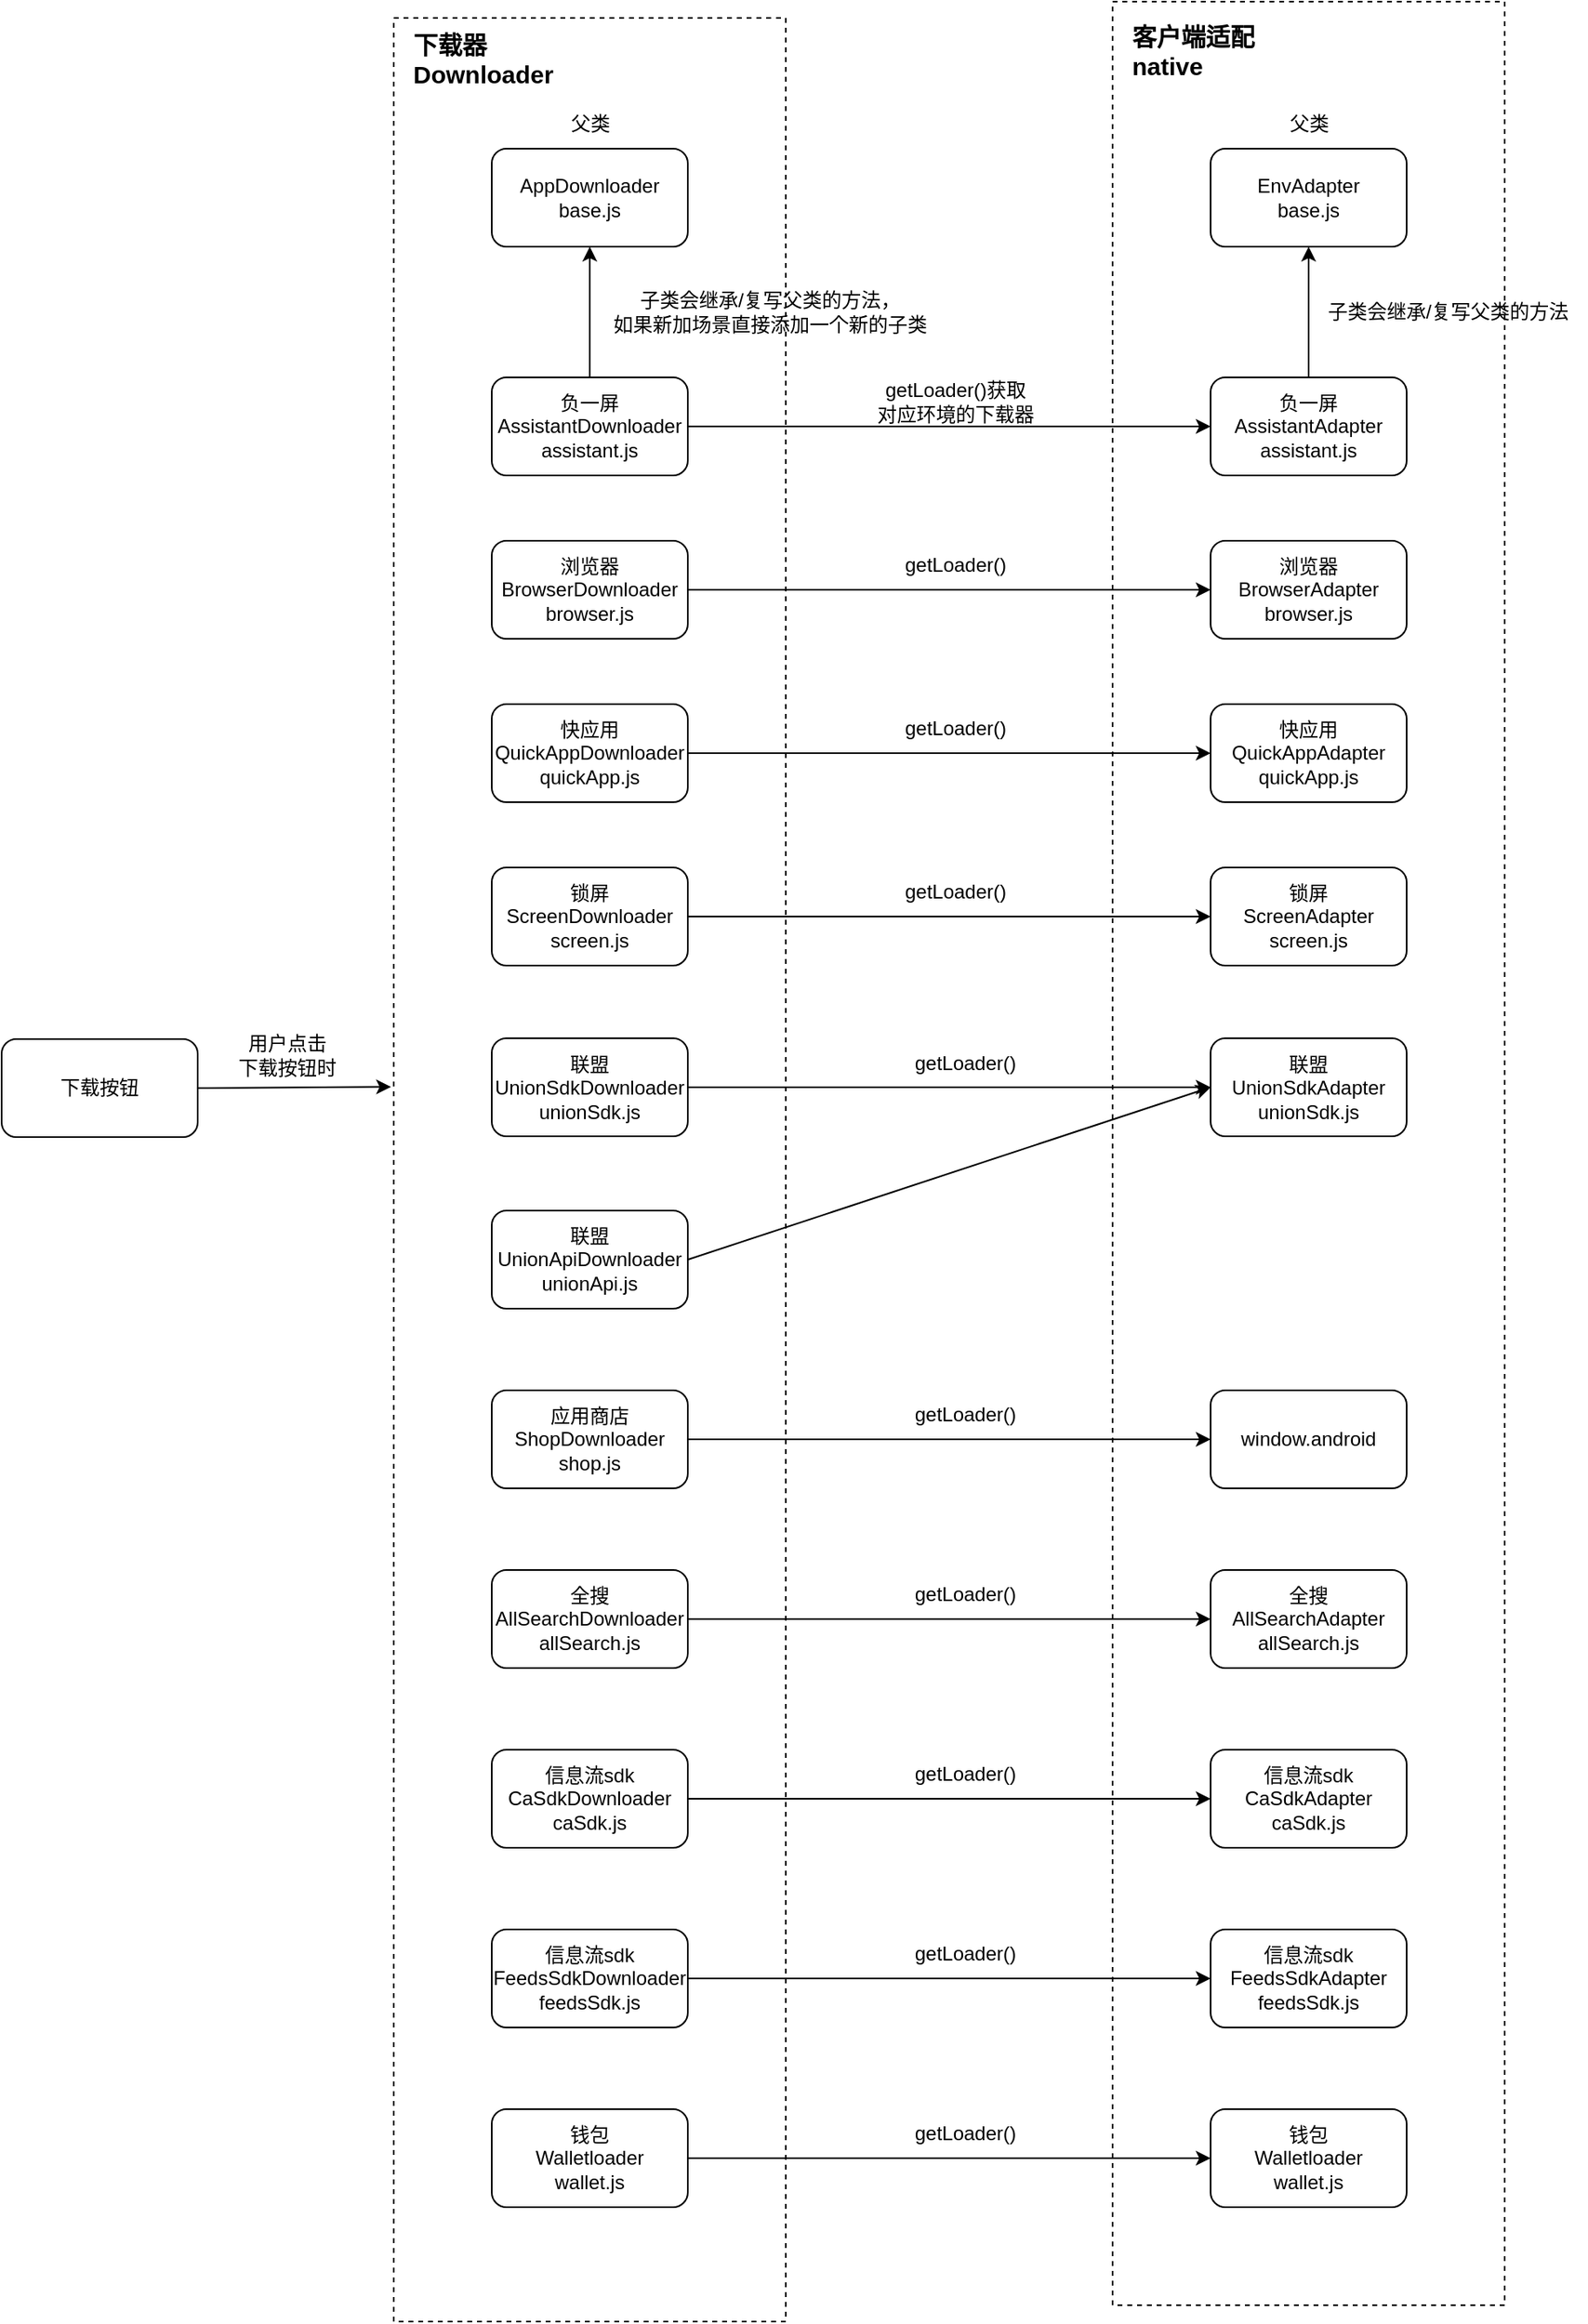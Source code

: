 <mxfile version="23.1.1" type="github">
  <diagram name="第 1 页" id="tl2H9lsENA2OiC_ozwlX">
    <mxGraphModel dx="2514" dy="2002" grid="1" gridSize="10" guides="1" tooltips="1" connect="1" arrows="1" fold="1" page="1" pageScale="1" pageWidth="827" pageHeight="1169" math="0" shadow="0">
      <root>
        <mxCell id="0" />
        <mxCell id="1" parent="0" />
        <mxCell id="bg1ZCS7fe4nmLUvvfjJ7-40" value="" style="rounded=0;whiteSpace=wrap;html=1;dashed=1;" vertex="1" parent="1">
          <mxGeometry x="560" y="-50" width="240" height="1410" as="geometry" />
        </mxCell>
        <mxCell id="bg1ZCS7fe4nmLUvvfjJ7-22" value="" style="rounded=0;whiteSpace=wrap;html=1;dashed=1;" vertex="1" parent="1">
          <mxGeometry x="120" y="-40" width="240" height="1410" as="geometry" />
        </mxCell>
        <mxCell id="bg1ZCS7fe4nmLUvvfjJ7-1" value="下载按钮" style="rounded=1;whiteSpace=wrap;html=1;" vertex="1" parent="1">
          <mxGeometry x="-120" y="585" width="120" height="60" as="geometry" />
        </mxCell>
        <mxCell id="bg1ZCS7fe4nmLUvvfjJ7-2" value="AppDownloader&lt;br&gt;base.js" style="rounded=1;whiteSpace=wrap;html=1;" vertex="1" parent="1">
          <mxGeometry x="180" y="40" width="120" height="60" as="geometry" />
        </mxCell>
        <mxCell id="bg1ZCS7fe4nmLUvvfjJ7-5" value="父类" style="text;html=1;align=center;verticalAlign=middle;resizable=0;points=[];autosize=1;strokeColor=none;fillColor=none;" vertex="1" parent="1">
          <mxGeometry x="215" y="10" width="50" height="30" as="geometry" />
        </mxCell>
        <mxCell id="bg1ZCS7fe4nmLUvvfjJ7-6" value="负一屏&lt;br&gt;AssistantDownloader&lt;br&gt;assistant.js" style="rounded=1;whiteSpace=wrap;html=1;" vertex="1" parent="1">
          <mxGeometry x="180" y="180" width="120" height="60" as="geometry" />
        </mxCell>
        <mxCell id="bg1ZCS7fe4nmLUvvfjJ7-7" value="浏览器&lt;br&gt;BrowserDownloader&lt;br&gt;browser.js" style="rounded=1;whiteSpace=wrap;html=1;" vertex="1" parent="1">
          <mxGeometry x="180" y="280" width="120" height="60" as="geometry" />
        </mxCell>
        <mxCell id="bg1ZCS7fe4nmLUvvfjJ7-8" value="快应用&lt;br&gt;QuickAppDownloader&lt;br&gt;quickApp.js" style="rounded=1;whiteSpace=wrap;html=1;" vertex="1" parent="1">
          <mxGeometry x="180" y="380" width="120" height="60" as="geometry" />
        </mxCell>
        <mxCell id="bg1ZCS7fe4nmLUvvfjJ7-9" value="锁屏&lt;br&gt;ScreenDownloader&lt;br&gt;screen.js" style="rounded=1;whiteSpace=wrap;html=1;" vertex="1" parent="1">
          <mxGeometry x="180" y="480" width="120" height="60" as="geometry" />
        </mxCell>
        <mxCell id="bg1ZCS7fe4nmLUvvfjJ7-10" value="联盟&lt;br&gt;UnionSdkDownloader&lt;br&gt;unionSdk.js" style="rounded=1;whiteSpace=wrap;html=1;" vertex="1" parent="1">
          <mxGeometry x="180" y="584.5" width="120" height="60" as="geometry" />
        </mxCell>
        <mxCell id="bg1ZCS7fe4nmLUvvfjJ7-11" value="联盟&lt;br&gt;UnionApiDownloader&lt;br&gt;unionApi.js" style="rounded=1;whiteSpace=wrap;html=1;" vertex="1" parent="1">
          <mxGeometry x="180" y="690" width="120" height="60" as="geometry" />
        </mxCell>
        <mxCell id="bg1ZCS7fe4nmLUvvfjJ7-12" value="应用商店&lt;br&gt;ShopDownloader&lt;br&gt;shop.js" style="rounded=1;whiteSpace=wrap;html=1;" vertex="1" parent="1">
          <mxGeometry x="180" y="800" width="120" height="60" as="geometry" />
        </mxCell>
        <mxCell id="bg1ZCS7fe4nmLUvvfjJ7-13" value="全搜&lt;br&gt;AllSearchDownloader&lt;br&gt;allSearch.js" style="rounded=1;whiteSpace=wrap;html=1;" vertex="1" parent="1">
          <mxGeometry x="180" y="910" width="120" height="60" as="geometry" />
        </mxCell>
        <mxCell id="bg1ZCS7fe4nmLUvvfjJ7-14" value="信息流sdk&lt;br&gt;CaSdkDownloader&lt;br&gt;caSdk.js" style="rounded=1;whiteSpace=wrap;html=1;" vertex="1" parent="1">
          <mxGeometry x="180" y="1020" width="120" height="60" as="geometry" />
        </mxCell>
        <mxCell id="bg1ZCS7fe4nmLUvvfjJ7-15" value="信息流sdk&lt;br&gt;FeedsSdkDownloader&lt;br&gt;feedsSdk.js" style="rounded=1;whiteSpace=wrap;html=1;" vertex="1" parent="1">
          <mxGeometry x="180" y="1130" width="120" height="60" as="geometry" />
        </mxCell>
        <mxCell id="bg1ZCS7fe4nmLUvvfjJ7-16" value="钱包&lt;br&gt;Walletloader&lt;br&gt;wallet.js" style="rounded=1;whiteSpace=wrap;html=1;" vertex="1" parent="1">
          <mxGeometry x="180" y="1240" width="120" height="60" as="geometry" />
        </mxCell>
        <mxCell id="bg1ZCS7fe4nmLUvvfjJ7-17" value="" style="endArrow=classic;html=1;rounded=0;exitX=0.5;exitY=0;exitDx=0;exitDy=0;entryX=0.5;entryY=1;entryDx=0;entryDy=0;" edge="1" parent="1" source="bg1ZCS7fe4nmLUvvfjJ7-6" target="bg1ZCS7fe4nmLUvvfjJ7-2">
          <mxGeometry width="50" height="50" relative="1" as="geometry">
            <mxPoint x="370" y="270" as="sourcePoint" />
            <mxPoint x="420" y="220" as="targetPoint" />
          </mxGeometry>
        </mxCell>
        <mxCell id="bg1ZCS7fe4nmLUvvfjJ7-18" value="子类会继承/复写父类的方法，&lt;br&gt;如果新加场景直接添加一个新的子类" style="text;html=1;align=center;verticalAlign=middle;resizable=0;points=[];autosize=1;strokeColor=none;fillColor=none;" vertex="1" parent="1">
          <mxGeometry x="240" y="120" width="220" height="40" as="geometry" />
        </mxCell>
        <mxCell id="bg1ZCS7fe4nmLUvvfjJ7-20" value="负一屏&lt;br&gt;AssistantAdapter&lt;br&gt;assistant.js" style="rounded=1;whiteSpace=wrap;html=1;" vertex="1" parent="1">
          <mxGeometry x="620" y="180" width="120" height="60" as="geometry" />
        </mxCell>
        <mxCell id="bg1ZCS7fe4nmLUvvfjJ7-23" value="&lt;b&gt;&lt;font style=&quot;font-size: 15px;&quot;&gt;下载器Downloader&lt;/font&gt;&lt;/b&gt;" style="text;html=1;strokeColor=none;fillColor=none;align=left;verticalAlign=middle;whiteSpace=wrap;rounded=0;" vertex="1" parent="1">
          <mxGeometry x="130" y="-30" width="60" height="30" as="geometry" />
        </mxCell>
        <mxCell id="bg1ZCS7fe4nmLUvvfjJ7-25" value="浏览器&lt;br&gt;BrowserAdapter&lt;br&gt;browser.js" style="rounded=1;whiteSpace=wrap;html=1;" vertex="1" parent="1">
          <mxGeometry x="620" y="280" width="120" height="60" as="geometry" />
        </mxCell>
        <mxCell id="bg1ZCS7fe4nmLUvvfjJ7-26" value="快应用&lt;br&gt;QuickAppAdapter&lt;br&gt;quickApp.js" style="rounded=1;whiteSpace=wrap;html=1;" vertex="1" parent="1">
          <mxGeometry x="620" y="380" width="120" height="60" as="geometry" />
        </mxCell>
        <mxCell id="bg1ZCS7fe4nmLUvvfjJ7-27" value="锁屏&lt;br&gt;ScreenAdapter&lt;br&gt;screen.js" style="rounded=1;whiteSpace=wrap;html=1;" vertex="1" parent="1">
          <mxGeometry x="620" y="480" width="120" height="60" as="geometry" />
        </mxCell>
        <mxCell id="bg1ZCS7fe4nmLUvvfjJ7-28" value="联盟&lt;br&gt;UnionSdkAdapter&lt;br&gt;unionSdk.js" style="rounded=1;whiteSpace=wrap;html=1;" vertex="1" parent="1">
          <mxGeometry x="620" y="584.5" width="120" height="60" as="geometry" />
        </mxCell>
        <mxCell id="bg1ZCS7fe4nmLUvvfjJ7-29" value="" style="endArrow=classic;html=1;rounded=0;exitX=1;exitY=0.5;exitDx=0;exitDy=0;entryX=0;entryY=0.5;entryDx=0;entryDy=0;" edge="1" parent="1" source="bg1ZCS7fe4nmLUvvfjJ7-10" target="bg1ZCS7fe4nmLUvvfjJ7-28">
          <mxGeometry width="50" height="50" relative="1" as="geometry">
            <mxPoint x="460" y="730" as="sourcePoint" />
            <mxPoint x="510" y="680" as="targetPoint" />
          </mxGeometry>
        </mxCell>
        <mxCell id="bg1ZCS7fe4nmLUvvfjJ7-30" value="" style="endArrow=classic;html=1;rounded=0;exitX=1;exitY=0.5;exitDx=0;exitDy=0;entryX=0;entryY=0.5;entryDx=0;entryDy=0;" edge="1" parent="1" source="bg1ZCS7fe4nmLUvvfjJ7-11" target="bg1ZCS7fe4nmLUvvfjJ7-28">
          <mxGeometry width="50" height="50" relative="1" as="geometry">
            <mxPoint x="470" y="800" as="sourcePoint" />
            <mxPoint x="520" y="750" as="targetPoint" />
          </mxGeometry>
        </mxCell>
        <mxCell id="bg1ZCS7fe4nmLUvvfjJ7-31" value="window.android" style="rounded=1;whiteSpace=wrap;html=1;" vertex="1" parent="1">
          <mxGeometry x="620" y="800" width="120" height="60" as="geometry" />
        </mxCell>
        <mxCell id="bg1ZCS7fe4nmLUvvfjJ7-32" value="全搜&lt;br&gt;AllSearchAdapter&lt;br&gt;allSearch.js" style="rounded=1;whiteSpace=wrap;html=1;" vertex="1" parent="1">
          <mxGeometry x="620" y="910" width="120" height="60" as="geometry" />
        </mxCell>
        <mxCell id="bg1ZCS7fe4nmLUvvfjJ7-33" value="信息流sdk&lt;br&gt;CaSdkAdapter&lt;br&gt;caSdk.js" style="rounded=1;whiteSpace=wrap;html=1;" vertex="1" parent="1">
          <mxGeometry x="620" y="1020" width="120" height="60" as="geometry" />
        </mxCell>
        <mxCell id="bg1ZCS7fe4nmLUvvfjJ7-34" value="信息流sdk&lt;br&gt;FeedsSdkAdapter&lt;br&gt;feedsSdk.js" style="rounded=1;whiteSpace=wrap;html=1;" vertex="1" parent="1">
          <mxGeometry x="620" y="1130" width="120" height="60" as="geometry" />
        </mxCell>
        <mxCell id="bg1ZCS7fe4nmLUvvfjJ7-35" value="钱包&lt;br&gt;Walletloader&lt;br&gt;wallet.js" style="rounded=1;whiteSpace=wrap;html=1;" vertex="1" parent="1">
          <mxGeometry x="620" y="1240" width="120" height="60" as="geometry" />
        </mxCell>
        <mxCell id="bg1ZCS7fe4nmLUvvfjJ7-36" value="EnvAdapter&lt;br&gt;base.js" style="rounded=1;whiteSpace=wrap;html=1;" vertex="1" parent="1">
          <mxGeometry x="620" y="40" width="120" height="60" as="geometry" />
        </mxCell>
        <mxCell id="bg1ZCS7fe4nmLUvvfjJ7-37" value="父类" style="text;html=1;align=center;verticalAlign=middle;resizable=0;points=[];autosize=1;strokeColor=none;fillColor=none;" vertex="1" parent="1">
          <mxGeometry x="655" y="10" width="50" height="30" as="geometry" />
        </mxCell>
        <mxCell id="bg1ZCS7fe4nmLUvvfjJ7-38" value="" style="endArrow=classic;html=1;rounded=0;exitX=0.5;exitY=0;exitDx=0;exitDy=0;entryX=0.5;entryY=1;entryDx=0;entryDy=0;" edge="1" parent="1">
          <mxGeometry width="50" height="50" relative="1" as="geometry">
            <mxPoint x="680" y="180" as="sourcePoint" />
            <mxPoint x="680" y="100" as="targetPoint" />
          </mxGeometry>
        </mxCell>
        <mxCell id="bg1ZCS7fe4nmLUvvfjJ7-39" value="子类会继承/复写父类的方法" style="text;html=1;align=center;verticalAlign=middle;resizable=0;points=[];autosize=1;strokeColor=none;fillColor=none;" vertex="1" parent="1">
          <mxGeometry x="680" y="125" width="170" height="30" as="geometry" />
        </mxCell>
        <mxCell id="bg1ZCS7fe4nmLUvvfjJ7-41" value="&lt;b&gt;&lt;font style=&quot;font-size: 15px;&quot;&gt;客户端适配&lt;br&gt;native&lt;br&gt;&lt;/font&gt;&lt;/b&gt;" style="text;html=1;strokeColor=none;fillColor=none;align=left;verticalAlign=middle;whiteSpace=wrap;rounded=0;" vertex="1" parent="1">
          <mxGeometry x="570" y="-40" width="90" height="40" as="geometry" />
        </mxCell>
        <mxCell id="bg1ZCS7fe4nmLUvvfjJ7-42" value="" style="endArrow=classic;html=1;rounded=0;exitX=1;exitY=0.5;exitDx=0;exitDy=0;entryX=0;entryY=0.5;entryDx=0;entryDy=0;" edge="1" parent="1" source="bg1ZCS7fe4nmLUvvfjJ7-6" target="bg1ZCS7fe4nmLUvvfjJ7-20">
          <mxGeometry width="50" height="50" relative="1" as="geometry">
            <mxPoint x="920" y="250" as="sourcePoint" />
            <mxPoint x="500" y="210" as="targetPoint" />
          </mxGeometry>
        </mxCell>
        <mxCell id="bg1ZCS7fe4nmLUvvfjJ7-43" value="" style="endArrow=classic;html=1;rounded=0;exitX=1;exitY=0.5;exitDx=0;exitDy=0;entryX=0;entryY=0.5;entryDx=0;entryDy=0;" edge="1" parent="1" source="bg1ZCS7fe4nmLUvvfjJ7-7" target="bg1ZCS7fe4nmLUvvfjJ7-25">
          <mxGeometry width="50" height="50" relative="1" as="geometry">
            <mxPoint x="900" y="300" as="sourcePoint" />
            <mxPoint x="950" y="250" as="targetPoint" />
          </mxGeometry>
        </mxCell>
        <mxCell id="bg1ZCS7fe4nmLUvvfjJ7-46" value="" style="endArrow=classic;html=1;rounded=0;exitX=1;exitY=0.5;exitDx=0;exitDy=0;entryX=0;entryY=0.5;entryDx=0;entryDy=0;" edge="1" parent="1" source="bg1ZCS7fe4nmLUvvfjJ7-12" target="bg1ZCS7fe4nmLUvvfjJ7-31">
          <mxGeometry width="50" height="50" relative="1" as="geometry">
            <mxPoint x="910" y="850" as="sourcePoint" />
            <mxPoint x="960" y="800" as="targetPoint" />
          </mxGeometry>
        </mxCell>
        <mxCell id="bg1ZCS7fe4nmLUvvfjJ7-47" value="" style="endArrow=classic;html=1;rounded=0;exitX=1;exitY=0.5;exitDx=0;exitDy=0;entryX=0;entryY=0.5;entryDx=0;entryDy=0;" edge="1" parent="1" source="bg1ZCS7fe4nmLUvvfjJ7-13" target="bg1ZCS7fe4nmLUvvfjJ7-32">
          <mxGeometry width="50" height="50" relative="1" as="geometry">
            <mxPoint x="1020" y="890" as="sourcePoint" />
            <mxPoint x="1070" y="840" as="targetPoint" />
          </mxGeometry>
        </mxCell>
        <mxCell id="bg1ZCS7fe4nmLUvvfjJ7-48" value="" style="endArrow=classic;html=1;rounded=0;exitX=1;exitY=0.5;exitDx=0;exitDy=0;entryX=0;entryY=0.5;entryDx=0;entryDy=0;" edge="1" parent="1" source="bg1ZCS7fe4nmLUvvfjJ7-14" target="bg1ZCS7fe4nmLUvvfjJ7-33">
          <mxGeometry width="50" height="50" relative="1" as="geometry">
            <mxPoint x="420" y="1060" as="sourcePoint" />
            <mxPoint x="530" y="1080" as="targetPoint" />
          </mxGeometry>
        </mxCell>
        <mxCell id="bg1ZCS7fe4nmLUvvfjJ7-49" value="" style="endArrow=classic;html=1;rounded=0;exitX=1;exitY=0.5;exitDx=0;exitDy=0;entryX=0;entryY=0.5;entryDx=0;entryDy=0;" edge="1" parent="1" source="bg1ZCS7fe4nmLUvvfjJ7-15" target="bg1ZCS7fe4nmLUvvfjJ7-34">
          <mxGeometry width="50" height="50" relative="1" as="geometry">
            <mxPoint x="320" y="960" as="sourcePoint" />
            <mxPoint x="640" y="960" as="targetPoint" />
          </mxGeometry>
        </mxCell>
        <mxCell id="bg1ZCS7fe4nmLUvvfjJ7-50" value="" style="endArrow=classic;html=1;rounded=0;exitX=1;exitY=0.5;exitDx=0;exitDy=0;entryX=0;entryY=0.5;entryDx=0;entryDy=0;" edge="1" parent="1" source="bg1ZCS7fe4nmLUvvfjJ7-16" target="bg1ZCS7fe4nmLUvvfjJ7-35">
          <mxGeometry width="50" height="50" relative="1" as="geometry">
            <mxPoint x="330" y="970" as="sourcePoint" />
            <mxPoint x="650" y="970" as="targetPoint" />
          </mxGeometry>
        </mxCell>
        <mxCell id="bg1ZCS7fe4nmLUvvfjJ7-52" value="" style="endArrow=classic;html=1;rounded=0;exitX=1;exitY=0.5;exitDx=0;exitDy=0;entryX=-0.007;entryY=0.464;entryDx=0;entryDy=0;entryPerimeter=0;" edge="1" parent="1" source="bg1ZCS7fe4nmLUvvfjJ7-1" target="bg1ZCS7fe4nmLUvvfjJ7-22">
          <mxGeometry width="50" height="50" relative="1" as="geometry">
            <mxPoint x="30" y="780" as="sourcePoint" />
            <mxPoint x="80" y="560" as="targetPoint" />
          </mxGeometry>
        </mxCell>
        <mxCell id="bg1ZCS7fe4nmLUvvfjJ7-53" value="用户点击&lt;br&gt;下载按钮时" style="text;html=1;strokeColor=none;fillColor=none;align=center;verticalAlign=middle;whiteSpace=wrap;rounded=0;" vertex="1" parent="1">
          <mxGeometry x="20" y="580" width="70" height="30" as="geometry" />
        </mxCell>
        <mxCell id="bg1ZCS7fe4nmLUvvfjJ7-56" value="getLoader()获取对应环境的下载器" style="text;html=1;strokeColor=none;fillColor=none;align=center;verticalAlign=middle;whiteSpace=wrap;rounded=0;" vertex="1" parent="1">
          <mxGeometry x="414" y="180" width="100" height="30" as="geometry" />
        </mxCell>
        <mxCell id="bg1ZCS7fe4nmLUvvfjJ7-58" value="getLoader()" style="text;html=1;strokeColor=none;fillColor=none;align=center;verticalAlign=middle;whiteSpace=wrap;rounded=0;" vertex="1" parent="1">
          <mxGeometry x="414" y="280" width="100" height="30" as="geometry" />
        </mxCell>
        <mxCell id="bg1ZCS7fe4nmLUvvfjJ7-68" value="" style="endArrow=classic;html=1;rounded=0;exitX=1;exitY=0.5;exitDx=0;exitDy=0;entryX=0;entryY=0.5;entryDx=0;entryDy=0;" edge="1" parent="1" source="bg1ZCS7fe4nmLUvvfjJ7-8" target="bg1ZCS7fe4nmLUvvfjJ7-26">
          <mxGeometry width="50" height="50" relative="1" as="geometry">
            <mxPoint x="420" y="450" as="sourcePoint" />
            <mxPoint x="500" y="440" as="targetPoint" />
          </mxGeometry>
        </mxCell>
        <mxCell id="bg1ZCS7fe4nmLUvvfjJ7-69" value="getLoader()" style="text;html=1;strokeColor=none;fillColor=none;align=center;verticalAlign=middle;whiteSpace=wrap;rounded=0;" vertex="1" parent="1">
          <mxGeometry x="414" y="380" width="100" height="30" as="geometry" />
        </mxCell>
        <mxCell id="bg1ZCS7fe4nmLUvvfjJ7-70" value="" style="endArrow=classic;html=1;rounded=0;exitX=1;exitY=0.5;exitDx=0;exitDy=0;entryX=0;entryY=0.5;entryDx=0;entryDy=0;" edge="1" parent="1" source="bg1ZCS7fe4nmLUvvfjJ7-9" target="bg1ZCS7fe4nmLUvvfjJ7-27">
          <mxGeometry width="50" height="50" relative="1" as="geometry">
            <mxPoint x="320" y="510" as="sourcePoint" />
            <mxPoint x="520" y="550" as="targetPoint" />
          </mxGeometry>
        </mxCell>
        <mxCell id="bg1ZCS7fe4nmLUvvfjJ7-71" value="getLoader()" style="text;html=1;strokeColor=none;fillColor=none;align=center;verticalAlign=middle;whiteSpace=wrap;rounded=0;" vertex="1" parent="1">
          <mxGeometry x="414" y="480" width="100" height="30" as="geometry" />
        </mxCell>
        <mxCell id="bg1ZCS7fe4nmLUvvfjJ7-72" value="getLoader()" style="text;html=1;strokeColor=none;fillColor=none;align=center;verticalAlign=middle;whiteSpace=wrap;rounded=0;" vertex="1" parent="1">
          <mxGeometry x="420" y="585" width="100" height="30" as="geometry" />
        </mxCell>
        <mxCell id="bg1ZCS7fe4nmLUvvfjJ7-74" value="getLoader()" style="text;html=1;strokeColor=none;fillColor=none;align=center;verticalAlign=middle;whiteSpace=wrap;rounded=0;" vertex="1" parent="1">
          <mxGeometry x="420" y="800" width="100" height="30" as="geometry" />
        </mxCell>
        <mxCell id="bg1ZCS7fe4nmLUvvfjJ7-75" value="getLoader()" style="text;html=1;strokeColor=none;fillColor=none;align=center;verticalAlign=middle;whiteSpace=wrap;rounded=0;" vertex="1" parent="1">
          <mxGeometry x="420" y="910" width="100" height="30" as="geometry" />
        </mxCell>
        <mxCell id="bg1ZCS7fe4nmLUvvfjJ7-76" value="getLoader()" style="text;html=1;strokeColor=none;fillColor=none;align=center;verticalAlign=middle;whiteSpace=wrap;rounded=0;" vertex="1" parent="1">
          <mxGeometry x="420" y="1020" width="100" height="30" as="geometry" />
        </mxCell>
        <mxCell id="bg1ZCS7fe4nmLUvvfjJ7-77" value="getLoader()" style="text;html=1;strokeColor=none;fillColor=none;align=center;verticalAlign=middle;whiteSpace=wrap;rounded=0;" vertex="1" parent="1">
          <mxGeometry x="420" y="1130" width="100" height="30" as="geometry" />
        </mxCell>
        <mxCell id="bg1ZCS7fe4nmLUvvfjJ7-78" value="getLoader()" style="text;html=1;strokeColor=none;fillColor=none;align=center;verticalAlign=middle;whiteSpace=wrap;rounded=0;" vertex="1" parent="1">
          <mxGeometry x="420" y="1240" width="100" height="30" as="geometry" />
        </mxCell>
      </root>
    </mxGraphModel>
  </diagram>
</mxfile>
